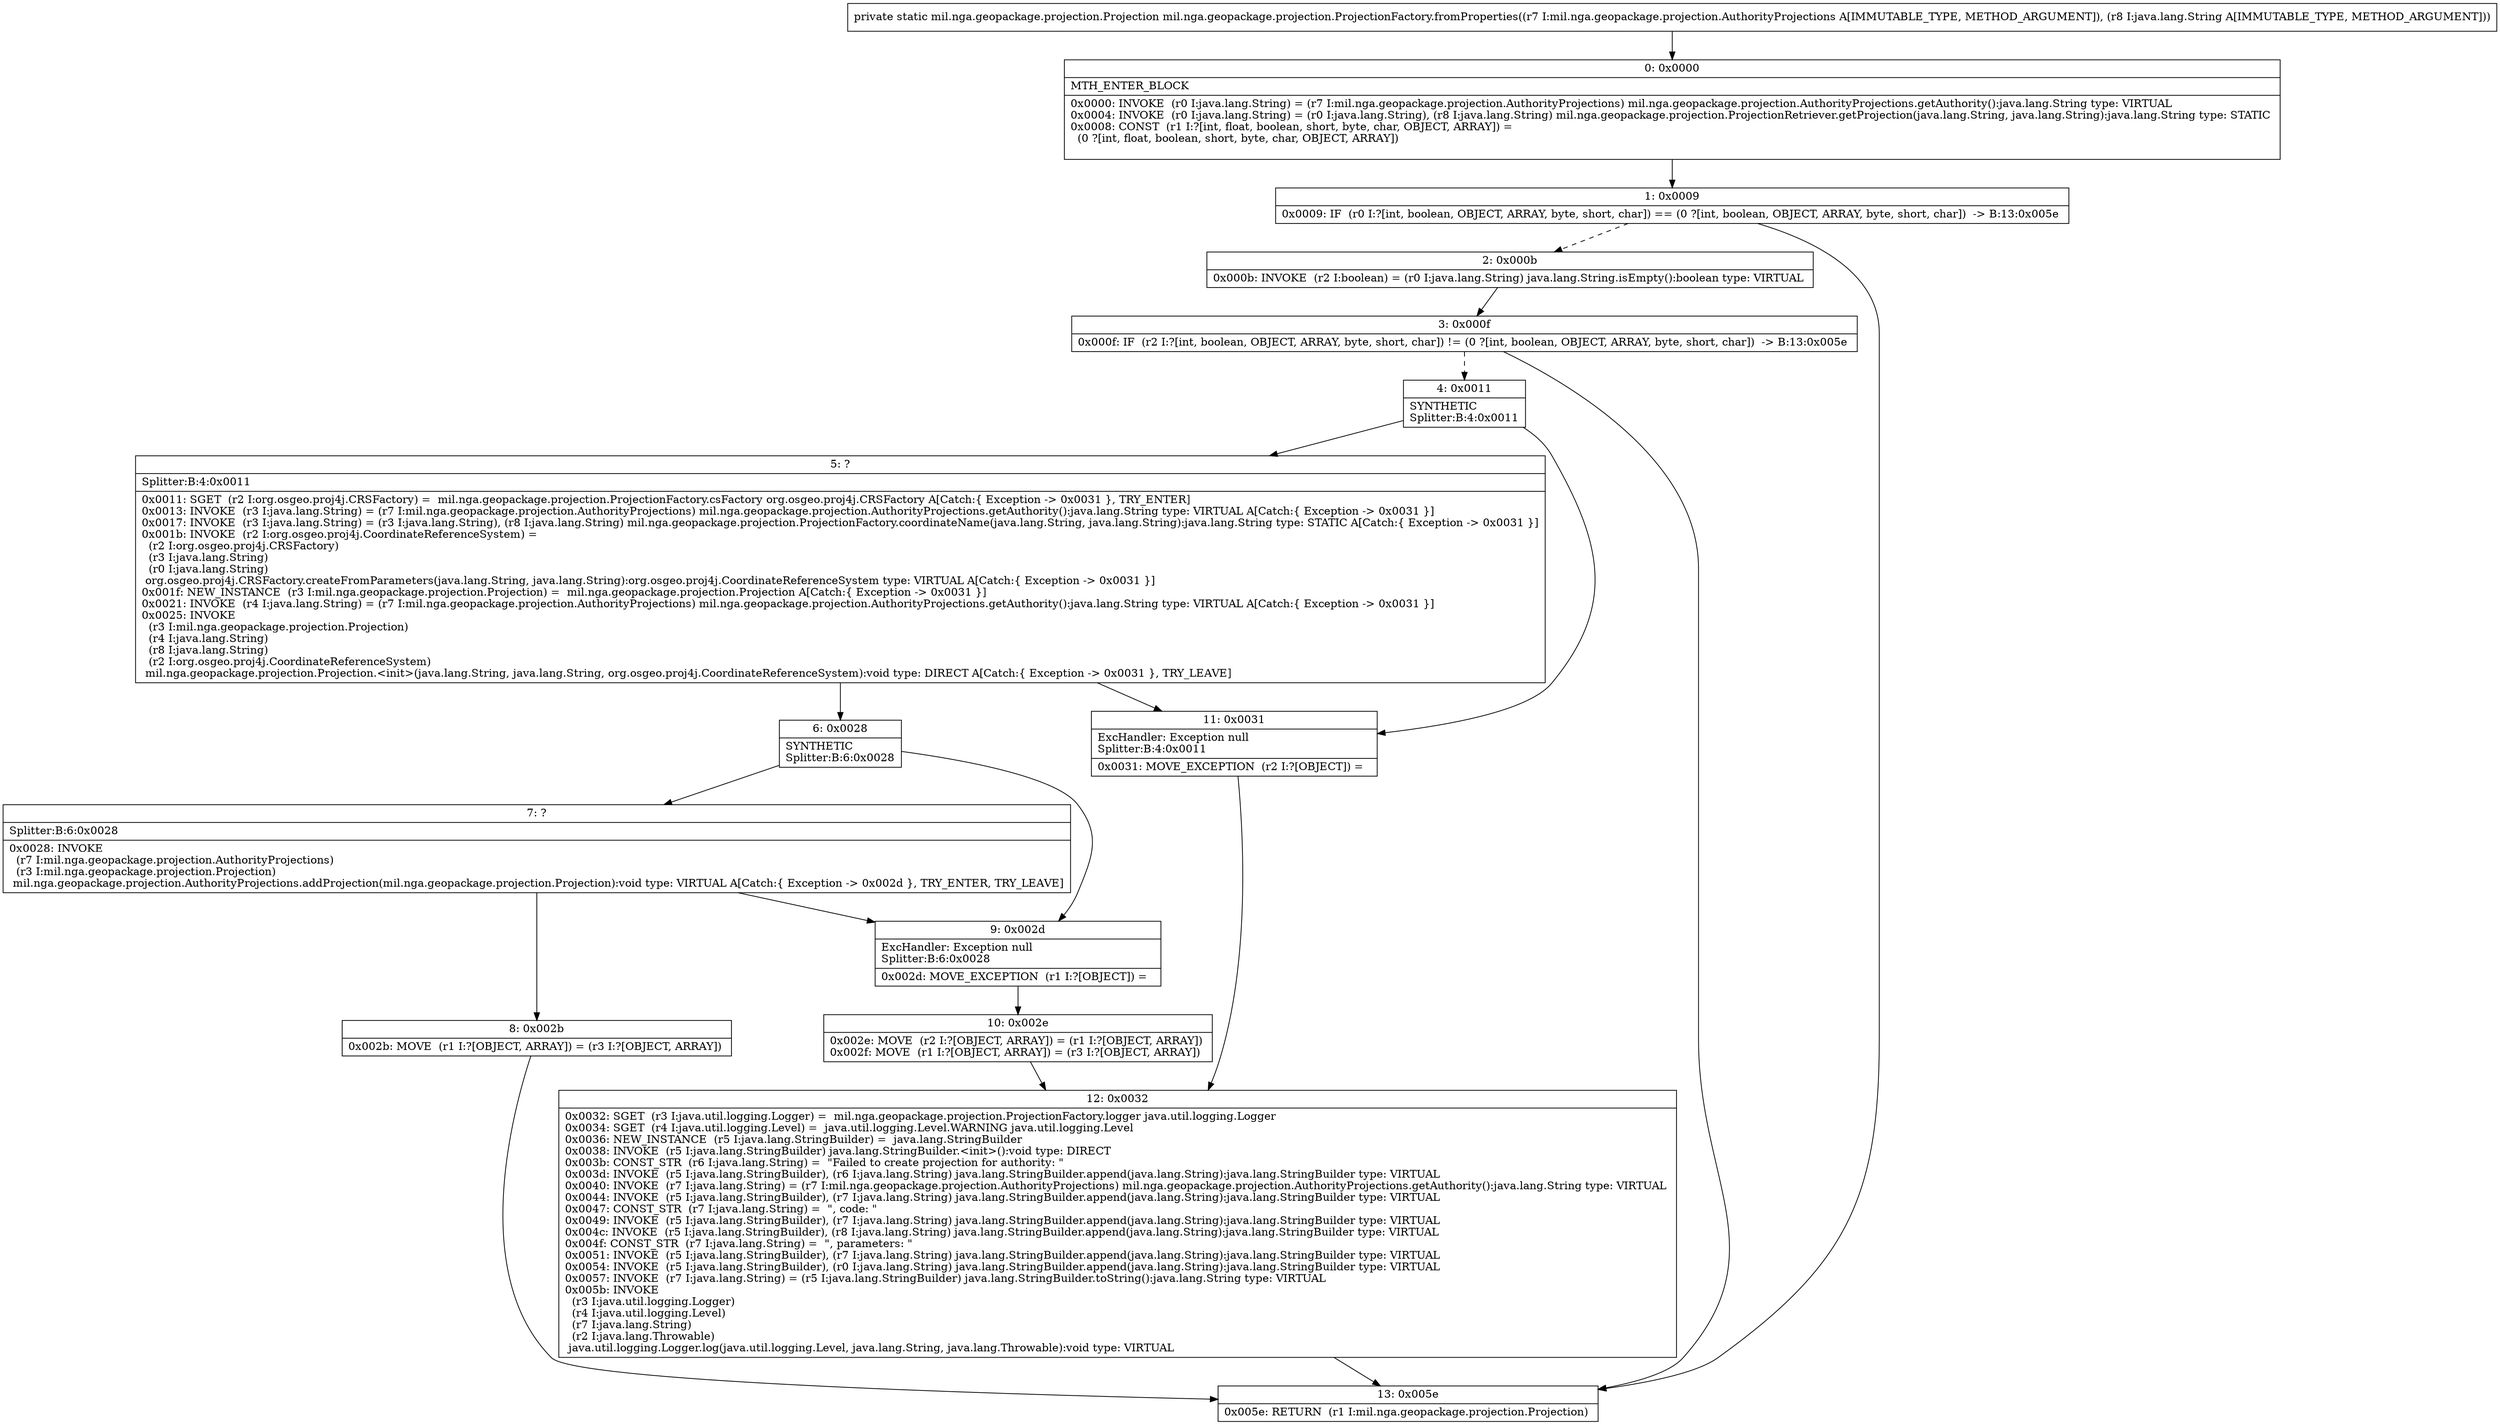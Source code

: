 digraph "CFG formil.nga.geopackage.projection.ProjectionFactory.fromProperties(Lmil\/nga\/geopackage\/projection\/AuthorityProjections;Ljava\/lang\/String;)Lmil\/nga\/geopackage\/projection\/Projection;" {
Node_0 [shape=record,label="{0\:\ 0x0000|MTH_ENTER_BLOCK\l|0x0000: INVOKE  (r0 I:java.lang.String) = (r7 I:mil.nga.geopackage.projection.AuthorityProjections) mil.nga.geopackage.projection.AuthorityProjections.getAuthority():java.lang.String type: VIRTUAL \l0x0004: INVOKE  (r0 I:java.lang.String) = (r0 I:java.lang.String), (r8 I:java.lang.String) mil.nga.geopackage.projection.ProjectionRetriever.getProjection(java.lang.String, java.lang.String):java.lang.String type: STATIC \l0x0008: CONST  (r1 I:?[int, float, boolean, short, byte, char, OBJECT, ARRAY]) = \l  (0 ?[int, float, boolean, short, byte, char, OBJECT, ARRAY])\l \l}"];
Node_1 [shape=record,label="{1\:\ 0x0009|0x0009: IF  (r0 I:?[int, boolean, OBJECT, ARRAY, byte, short, char]) == (0 ?[int, boolean, OBJECT, ARRAY, byte, short, char])  \-\> B:13:0x005e \l}"];
Node_2 [shape=record,label="{2\:\ 0x000b|0x000b: INVOKE  (r2 I:boolean) = (r0 I:java.lang.String) java.lang.String.isEmpty():boolean type: VIRTUAL \l}"];
Node_3 [shape=record,label="{3\:\ 0x000f|0x000f: IF  (r2 I:?[int, boolean, OBJECT, ARRAY, byte, short, char]) != (0 ?[int, boolean, OBJECT, ARRAY, byte, short, char])  \-\> B:13:0x005e \l}"];
Node_4 [shape=record,label="{4\:\ 0x0011|SYNTHETIC\lSplitter:B:4:0x0011\l}"];
Node_5 [shape=record,label="{5\:\ ?|Splitter:B:4:0x0011\l|0x0011: SGET  (r2 I:org.osgeo.proj4j.CRSFactory) =  mil.nga.geopackage.projection.ProjectionFactory.csFactory org.osgeo.proj4j.CRSFactory A[Catch:\{ Exception \-\> 0x0031 \}, TRY_ENTER]\l0x0013: INVOKE  (r3 I:java.lang.String) = (r7 I:mil.nga.geopackage.projection.AuthorityProjections) mil.nga.geopackage.projection.AuthorityProjections.getAuthority():java.lang.String type: VIRTUAL A[Catch:\{ Exception \-\> 0x0031 \}]\l0x0017: INVOKE  (r3 I:java.lang.String) = (r3 I:java.lang.String), (r8 I:java.lang.String) mil.nga.geopackage.projection.ProjectionFactory.coordinateName(java.lang.String, java.lang.String):java.lang.String type: STATIC A[Catch:\{ Exception \-\> 0x0031 \}]\l0x001b: INVOKE  (r2 I:org.osgeo.proj4j.CoordinateReferenceSystem) = \l  (r2 I:org.osgeo.proj4j.CRSFactory)\l  (r3 I:java.lang.String)\l  (r0 I:java.lang.String)\l org.osgeo.proj4j.CRSFactory.createFromParameters(java.lang.String, java.lang.String):org.osgeo.proj4j.CoordinateReferenceSystem type: VIRTUAL A[Catch:\{ Exception \-\> 0x0031 \}]\l0x001f: NEW_INSTANCE  (r3 I:mil.nga.geopackage.projection.Projection) =  mil.nga.geopackage.projection.Projection A[Catch:\{ Exception \-\> 0x0031 \}]\l0x0021: INVOKE  (r4 I:java.lang.String) = (r7 I:mil.nga.geopackage.projection.AuthorityProjections) mil.nga.geopackage.projection.AuthorityProjections.getAuthority():java.lang.String type: VIRTUAL A[Catch:\{ Exception \-\> 0x0031 \}]\l0x0025: INVOKE  \l  (r3 I:mil.nga.geopackage.projection.Projection)\l  (r4 I:java.lang.String)\l  (r8 I:java.lang.String)\l  (r2 I:org.osgeo.proj4j.CoordinateReferenceSystem)\l mil.nga.geopackage.projection.Projection.\<init\>(java.lang.String, java.lang.String, org.osgeo.proj4j.CoordinateReferenceSystem):void type: DIRECT A[Catch:\{ Exception \-\> 0x0031 \}, TRY_LEAVE]\l}"];
Node_6 [shape=record,label="{6\:\ 0x0028|SYNTHETIC\lSplitter:B:6:0x0028\l}"];
Node_7 [shape=record,label="{7\:\ ?|Splitter:B:6:0x0028\l|0x0028: INVOKE  \l  (r7 I:mil.nga.geopackage.projection.AuthorityProjections)\l  (r3 I:mil.nga.geopackage.projection.Projection)\l mil.nga.geopackage.projection.AuthorityProjections.addProjection(mil.nga.geopackage.projection.Projection):void type: VIRTUAL A[Catch:\{ Exception \-\> 0x002d \}, TRY_ENTER, TRY_LEAVE]\l}"];
Node_8 [shape=record,label="{8\:\ 0x002b|0x002b: MOVE  (r1 I:?[OBJECT, ARRAY]) = (r3 I:?[OBJECT, ARRAY]) \l}"];
Node_9 [shape=record,label="{9\:\ 0x002d|ExcHandler: Exception null\lSplitter:B:6:0x0028\l|0x002d: MOVE_EXCEPTION  (r1 I:?[OBJECT]) =  \l}"];
Node_10 [shape=record,label="{10\:\ 0x002e|0x002e: MOVE  (r2 I:?[OBJECT, ARRAY]) = (r1 I:?[OBJECT, ARRAY]) \l0x002f: MOVE  (r1 I:?[OBJECT, ARRAY]) = (r3 I:?[OBJECT, ARRAY]) \l}"];
Node_11 [shape=record,label="{11\:\ 0x0031|ExcHandler: Exception null\lSplitter:B:4:0x0011\l|0x0031: MOVE_EXCEPTION  (r2 I:?[OBJECT]) =  \l}"];
Node_12 [shape=record,label="{12\:\ 0x0032|0x0032: SGET  (r3 I:java.util.logging.Logger) =  mil.nga.geopackage.projection.ProjectionFactory.logger java.util.logging.Logger \l0x0034: SGET  (r4 I:java.util.logging.Level) =  java.util.logging.Level.WARNING java.util.logging.Level \l0x0036: NEW_INSTANCE  (r5 I:java.lang.StringBuilder) =  java.lang.StringBuilder \l0x0038: INVOKE  (r5 I:java.lang.StringBuilder) java.lang.StringBuilder.\<init\>():void type: DIRECT \l0x003b: CONST_STR  (r6 I:java.lang.String) =  \"Failed to create projection for authority: \" \l0x003d: INVOKE  (r5 I:java.lang.StringBuilder), (r6 I:java.lang.String) java.lang.StringBuilder.append(java.lang.String):java.lang.StringBuilder type: VIRTUAL \l0x0040: INVOKE  (r7 I:java.lang.String) = (r7 I:mil.nga.geopackage.projection.AuthorityProjections) mil.nga.geopackage.projection.AuthorityProjections.getAuthority():java.lang.String type: VIRTUAL \l0x0044: INVOKE  (r5 I:java.lang.StringBuilder), (r7 I:java.lang.String) java.lang.StringBuilder.append(java.lang.String):java.lang.StringBuilder type: VIRTUAL \l0x0047: CONST_STR  (r7 I:java.lang.String) =  \", code: \" \l0x0049: INVOKE  (r5 I:java.lang.StringBuilder), (r7 I:java.lang.String) java.lang.StringBuilder.append(java.lang.String):java.lang.StringBuilder type: VIRTUAL \l0x004c: INVOKE  (r5 I:java.lang.StringBuilder), (r8 I:java.lang.String) java.lang.StringBuilder.append(java.lang.String):java.lang.StringBuilder type: VIRTUAL \l0x004f: CONST_STR  (r7 I:java.lang.String) =  \", parameters: \" \l0x0051: INVOKE  (r5 I:java.lang.StringBuilder), (r7 I:java.lang.String) java.lang.StringBuilder.append(java.lang.String):java.lang.StringBuilder type: VIRTUAL \l0x0054: INVOKE  (r5 I:java.lang.StringBuilder), (r0 I:java.lang.String) java.lang.StringBuilder.append(java.lang.String):java.lang.StringBuilder type: VIRTUAL \l0x0057: INVOKE  (r7 I:java.lang.String) = (r5 I:java.lang.StringBuilder) java.lang.StringBuilder.toString():java.lang.String type: VIRTUAL \l0x005b: INVOKE  \l  (r3 I:java.util.logging.Logger)\l  (r4 I:java.util.logging.Level)\l  (r7 I:java.lang.String)\l  (r2 I:java.lang.Throwable)\l java.util.logging.Logger.log(java.util.logging.Level, java.lang.String, java.lang.Throwable):void type: VIRTUAL \l}"];
Node_13 [shape=record,label="{13\:\ 0x005e|0x005e: RETURN  (r1 I:mil.nga.geopackage.projection.Projection) \l}"];
MethodNode[shape=record,label="{private static mil.nga.geopackage.projection.Projection mil.nga.geopackage.projection.ProjectionFactory.fromProperties((r7 I:mil.nga.geopackage.projection.AuthorityProjections A[IMMUTABLE_TYPE, METHOD_ARGUMENT]), (r8 I:java.lang.String A[IMMUTABLE_TYPE, METHOD_ARGUMENT])) }"];
MethodNode -> Node_0;
Node_0 -> Node_1;
Node_1 -> Node_2[style=dashed];
Node_1 -> Node_13;
Node_2 -> Node_3;
Node_3 -> Node_4[style=dashed];
Node_3 -> Node_13;
Node_4 -> Node_5;
Node_4 -> Node_11;
Node_5 -> Node_6;
Node_5 -> Node_11;
Node_6 -> Node_7;
Node_6 -> Node_9;
Node_7 -> Node_8;
Node_7 -> Node_9;
Node_8 -> Node_13;
Node_9 -> Node_10;
Node_10 -> Node_12;
Node_11 -> Node_12;
Node_12 -> Node_13;
}

